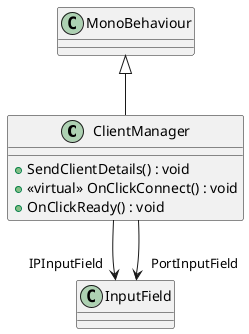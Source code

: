 @startuml
class ClientManager {
    + SendClientDetails() : void
    + <<virtual>> OnClickConnect() : void
    + OnClickReady() : void
}
MonoBehaviour <|-- ClientManager
ClientManager --> "IPInputField" InputField
ClientManager --> "PortInputField" InputField
@enduml
